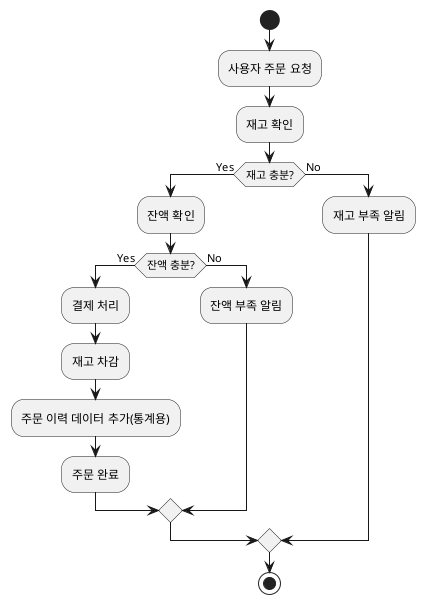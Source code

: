 @startuml

start
:사용자 주문 요청;
:재고 확인;

if (재고 충분?) then (Yes)
    :잔액 확인;
    if (잔액 충분?) then (Yes)
        :결제 처리;
        :재고 차감;
        :주문 이력 데이터 추가(통계용);
        :주문 완료;
    else (No)
        :잔액 부족 알림;
    endif
else (No)
    :재고 부족 알림;
endif

stop

@enduml
